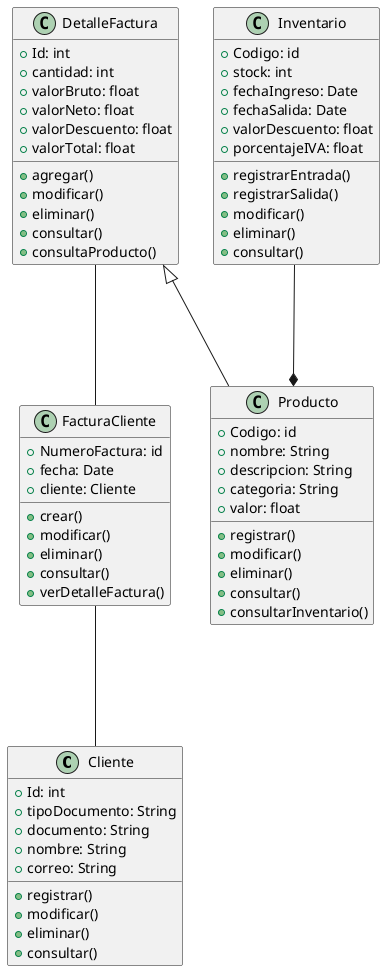 @startuml Diagrama de Clases

class Cliente {
  +Id: int
  +tipoDocumento: String
  +documento: String
  +nombre: String
  +correo: String
  +registrar()
  +modificar()
  +eliminar()
  +consultar()
}

class FacturaCliente {
  +NumeroFactura: id
  +fecha: Date
  +cliente: Cliente
  +crear()
  +modificar()
  +eliminar()
  +consultar()
  +verDetalleFactura()
}

class DetalleFactura {
  +Id: int
  +cantidad: int
  +valorBruto: float
  +valorNeto: float
  +valorDescuento: float
  +valorTotal: float
  +agregar()
  +modificar()
  +eliminar()
  +consultar()
  +consultaProducto()
}

class Producto {
  +Codigo: id
  +nombre: String
  +descripcion: String
  +categoria: String
  +valor: float
  +registrar()
  +modificar()
  +eliminar()
  +consultar()
  +consultarInventario()
}

class Inventario {
  +Codigo: id
  +stock: int
  +fechaIngreso: Date
  +fechaSalida: Date
  +valorDescuento: float
  +porcentajeIVA: float
  +registrarEntrada()
  +registrarSalida()
  +modificar()
  +eliminar()
  +consultar()
}


DetalleFactura --- FacturaCliente
DetalleFactura <|--- Producto
Inventario ---* Producto 
FacturaCliente --- Cliente

@enduml
